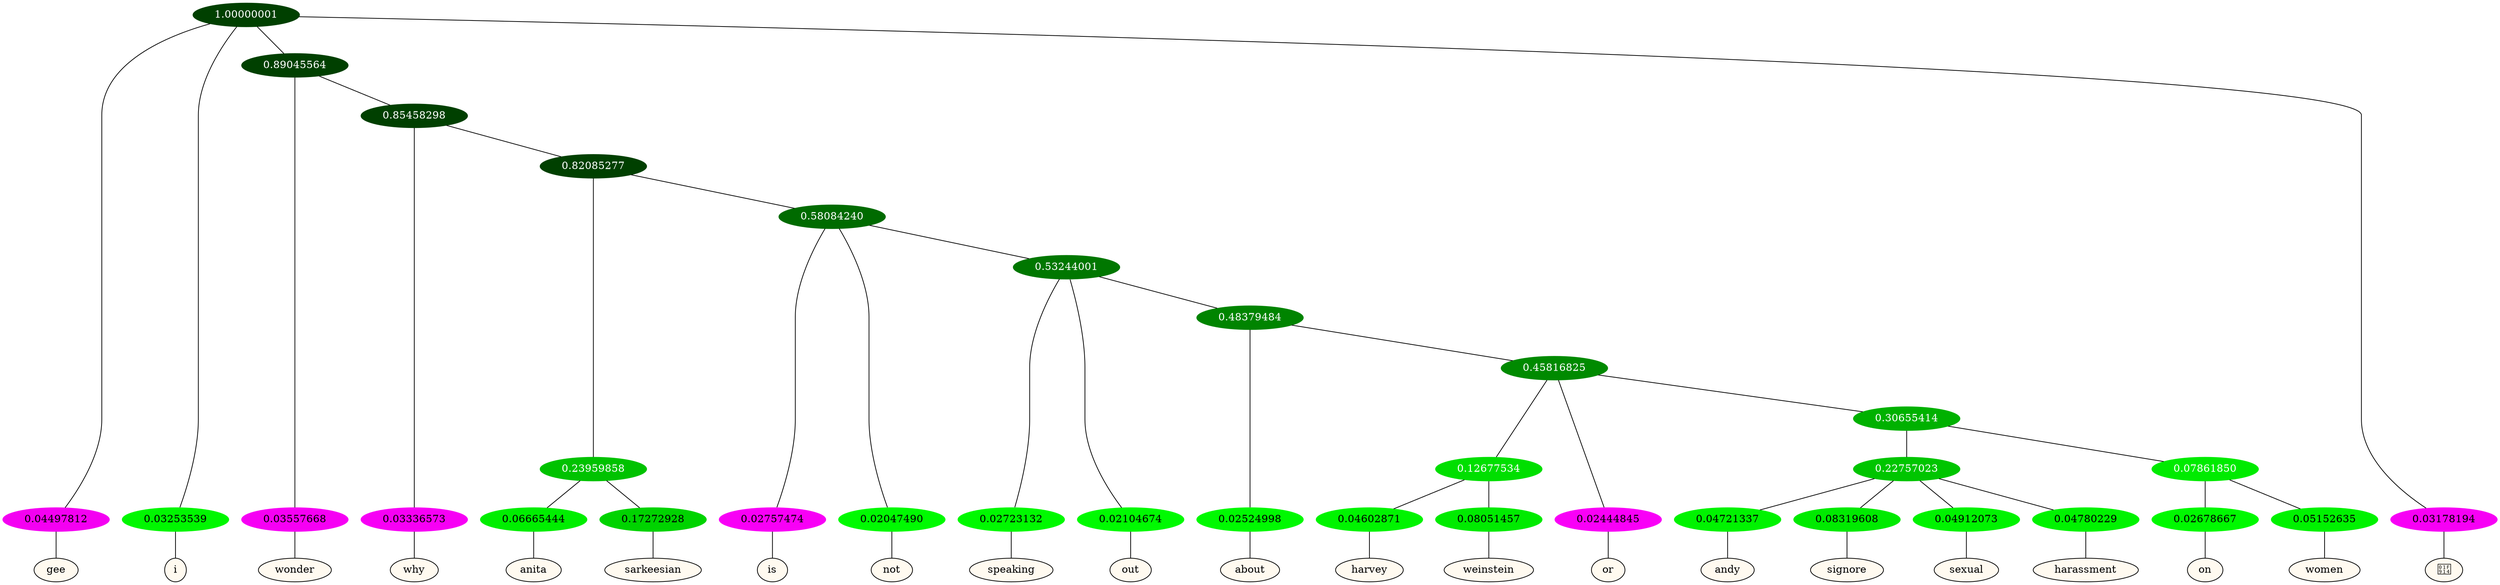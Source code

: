 graph {
	node [format=png height=0.15 nodesep=0.001 ordering=out overlap=prism overlap_scaling=0.01 ranksep=0.001 ratio=0.2 style=filled width=0.15]
	{
		rank=same
		a_w_1 [label=gee color=black fillcolor=floralwhite style="filled,solid"]
		a_w_2 [label=i color=black fillcolor=floralwhite style="filled,solid"]
		a_w_5 [label=wonder color=black fillcolor=floralwhite style="filled,solid"]
		a_w_7 [label=why color=black fillcolor=floralwhite style="filled,solid"]
		a_w_11 [label=anita color=black fillcolor=floralwhite style="filled,solid"]
		a_w_12 [label=sarkeesian color=black fillcolor=floralwhite style="filled,solid"]
		a_w_13 [label=is color=black fillcolor=floralwhite style="filled,solid"]
		a_w_14 [label=not color=black fillcolor=floralwhite style="filled,solid"]
		a_w_16 [label=speaking color=black fillcolor=floralwhite style="filled,solid"]
		a_w_17 [label=out color=black fillcolor=floralwhite style="filled,solid"]
		a_w_19 [label=about color=black fillcolor=floralwhite style="filled,solid"]
		a_w_24 [label=harvey color=black fillcolor=floralwhite style="filled,solid"]
		a_w_25 [label=weinstein color=black fillcolor=floralwhite style="filled,solid"]
		a_w_22 [label=or color=black fillcolor=floralwhite style="filled,solid"]
		a_w_28 [label=andy color=black fillcolor=floralwhite style="filled,solid"]
		a_w_29 [label=signore color=black fillcolor=floralwhite style="filled,solid"]
		a_w_30 [label=sexual color=black fillcolor=floralwhite style="filled,solid"]
		a_w_31 [label=harassment color=black fillcolor=floralwhite style="filled,solid"]
		a_w_32 [label=on color=black fillcolor=floralwhite style="filled,solid"]
		a_w_33 [label=women color=black fillcolor=floralwhite style="filled,solid"]
		a_w_4 [label="🤔" color=black fillcolor=floralwhite style="filled,solid"]
	}
	a_n_1 -- a_w_1
	a_n_2 -- a_w_2
	a_n_5 -- a_w_5
	a_n_7 -- a_w_7
	a_n_11 -- a_w_11
	a_n_12 -- a_w_12
	a_n_13 -- a_w_13
	a_n_14 -- a_w_14
	a_n_16 -- a_w_16
	a_n_17 -- a_w_17
	a_n_19 -- a_w_19
	a_n_24 -- a_w_24
	a_n_25 -- a_w_25
	a_n_22 -- a_w_22
	a_n_28 -- a_w_28
	a_n_29 -- a_w_29
	a_n_30 -- a_w_30
	a_n_31 -- a_w_31
	a_n_32 -- a_w_32
	a_n_33 -- a_w_33
	a_n_4 -- a_w_4
	{
		rank=same
		a_n_1 [label=0.04497812 color="0.835 1.000 0.955" fontcolor=black]
		a_n_2 [label=0.03253539 color="0.334 1.000 0.967" fontcolor=black]
		a_n_5 [label=0.03557668 color="0.835 1.000 0.964" fontcolor=black]
		a_n_7 [label=0.03336573 color="0.835 1.000 0.967" fontcolor=black]
		a_n_11 [label=0.06665444 color="0.334 1.000 0.933" fontcolor=black]
		a_n_12 [label=0.17272928 color="0.334 1.000 0.827" fontcolor=black]
		a_n_13 [label=0.02757474 color="0.835 1.000 0.972" fontcolor=black]
		a_n_14 [label=0.02047490 color="0.334 1.000 0.980" fontcolor=black]
		a_n_16 [label=0.02723132 color="0.334 1.000 0.973" fontcolor=black]
		a_n_17 [label=0.02104674 color="0.334 1.000 0.979" fontcolor=black]
		a_n_19 [label=0.02524998 color="0.334 1.000 0.975" fontcolor=black]
		a_n_24 [label=0.04602871 color="0.334 1.000 0.954" fontcolor=black]
		a_n_25 [label=0.08051457 color="0.334 1.000 0.919" fontcolor=black]
		a_n_22 [label=0.02444845 color="0.835 1.000 0.976" fontcolor=black]
		a_n_28 [label=0.04721337 color="0.334 1.000 0.953" fontcolor=black]
		a_n_29 [label=0.08319608 color="0.334 1.000 0.917" fontcolor=black]
		a_n_30 [label=0.04912073 color="0.334 1.000 0.951" fontcolor=black]
		a_n_31 [label=0.04780229 color="0.334 1.000 0.952" fontcolor=black]
		a_n_32 [label=0.02678667 color="0.334 1.000 0.973" fontcolor=black]
		a_n_33 [label=0.05152635 color="0.334 1.000 0.948" fontcolor=black]
		a_n_4 [label=0.03178194 color="0.835 1.000 0.968" fontcolor=black]
	}
	a_n_0 [label=1.00000001 color="0.334 1.000 0.250" fontcolor=grey99]
	a_n_0 -- a_n_1
	a_n_0 -- a_n_2
	a_n_3 [label=0.89045564 color="0.334 1.000 0.250" fontcolor=grey99]
	a_n_0 -- a_n_3
	a_n_0 -- a_n_4
	a_n_3 -- a_n_5
	a_n_6 [label=0.85458298 color="0.334 1.000 0.250" fontcolor=grey99]
	a_n_3 -- a_n_6
	a_n_6 -- a_n_7
	a_n_8 [label=0.82085277 color="0.334 1.000 0.250" fontcolor=grey99]
	a_n_6 -- a_n_8
	a_n_9 [label=0.23959858 color="0.334 1.000 0.760" fontcolor=grey99]
	a_n_8 -- a_n_9
	a_n_10 [label=0.58084240 color="0.334 1.000 0.419" fontcolor=grey99]
	a_n_8 -- a_n_10
	a_n_9 -- a_n_11
	a_n_9 -- a_n_12
	a_n_10 -- a_n_13
	a_n_10 -- a_n_14
	a_n_15 [label=0.53244001 color="0.334 1.000 0.468" fontcolor=grey99]
	a_n_10 -- a_n_15
	a_n_15 -- a_n_16
	a_n_15 -- a_n_17
	a_n_18 [label=0.48379484 color="0.334 1.000 0.516" fontcolor=grey99]
	a_n_15 -- a_n_18
	a_n_18 -- a_n_19
	a_n_20 [label=0.45816825 color="0.334 1.000 0.542" fontcolor=grey99]
	a_n_18 -- a_n_20
	a_n_21 [label=0.12677534 color="0.334 1.000 0.873" fontcolor=grey99]
	a_n_20 -- a_n_21
	a_n_20 -- a_n_22
	a_n_23 [label=0.30655414 color="0.334 1.000 0.693" fontcolor=grey99]
	a_n_20 -- a_n_23
	a_n_21 -- a_n_24
	a_n_21 -- a_n_25
	a_n_26 [label=0.22757023 color="0.334 1.000 0.772" fontcolor=grey99]
	a_n_23 -- a_n_26
	a_n_27 [label=0.07861850 color="0.334 1.000 0.921" fontcolor=grey99]
	a_n_23 -- a_n_27
	a_n_26 -- a_n_28
	a_n_26 -- a_n_29
	a_n_26 -- a_n_30
	a_n_26 -- a_n_31
	a_n_27 -- a_n_32
	a_n_27 -- a_n_33
}

